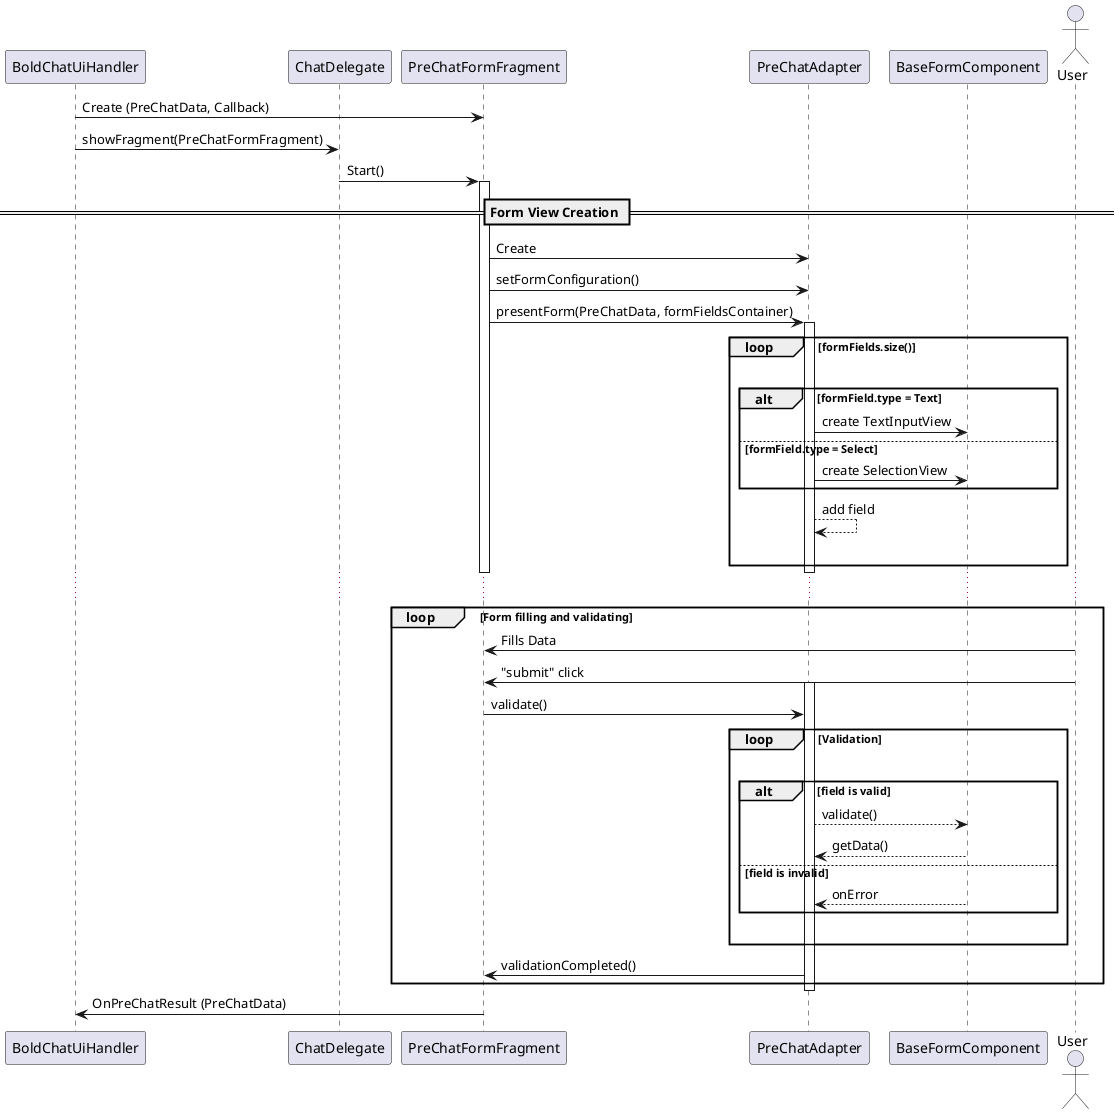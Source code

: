 @startuml

participant BoldChatUiHandler
participant ChatDelegate
participant PreChatFormFragment
participant PreChatAdapter
participant BaseFormComponent
Actor User

BoldChatUiHandler -> PreChatFormFragment: Create (PreChatData, Callback)

BoldChatUiHandler -> ChatDelegate: showFragment(PreChatFormFragment)

ChatDelegate -> PreChatFormFragment: Start()

activate PreChatFormFragment

== Form View Creation ==

PreChatFormFragment -> PreChatAdapter: Create
PreChatFormFragment -> PreChatAdapter: setFormConfiguration()

PreChatFormFragment -> PreChatAdapter: presentForm(PreChatData, formFieldsContainer)

activate PreChatAdapter

Loop formFields.size()
|||
    alt formField.type = Text
        PreChatAdapter ->  BaseFormComponent: create TextInputView
    else formField.type = Select
        PreChatAdapter -> BaseFormComponent: create SelectionView
    end
            PreChatAdapter --> PreChatAdapter: add field
|||
end Loop

deactivate PreChatAdapter
deactivate PreChatFormFragment

...

Loop Form filling and validating

    User -> PreChatFormFragment: Fills Data

    User -> PreChatFormFragment: "submit" click

    activate PreChatAdapter

    PreChatFormFragment -> PreChatAdapter: validate()

        Loop Validation
        |||
            alt field is valid
                PreChatAdapter --> BaseFormComponent: validate()
                BaseFormComponent --> PreChatAdapter: getData()
            else field is invalid
                BaseFormComponent --> PreChatAdapter: onError
            end
        |||
        end Loop

    PreChatAdapter -> PreChatFormFragment: validationCompleted()

end Loop

deactivate PreChatAdapter

PreChatFormFragment -> BoldChatUiHandler: OnPreChatResult (PreChatData)

@enduml